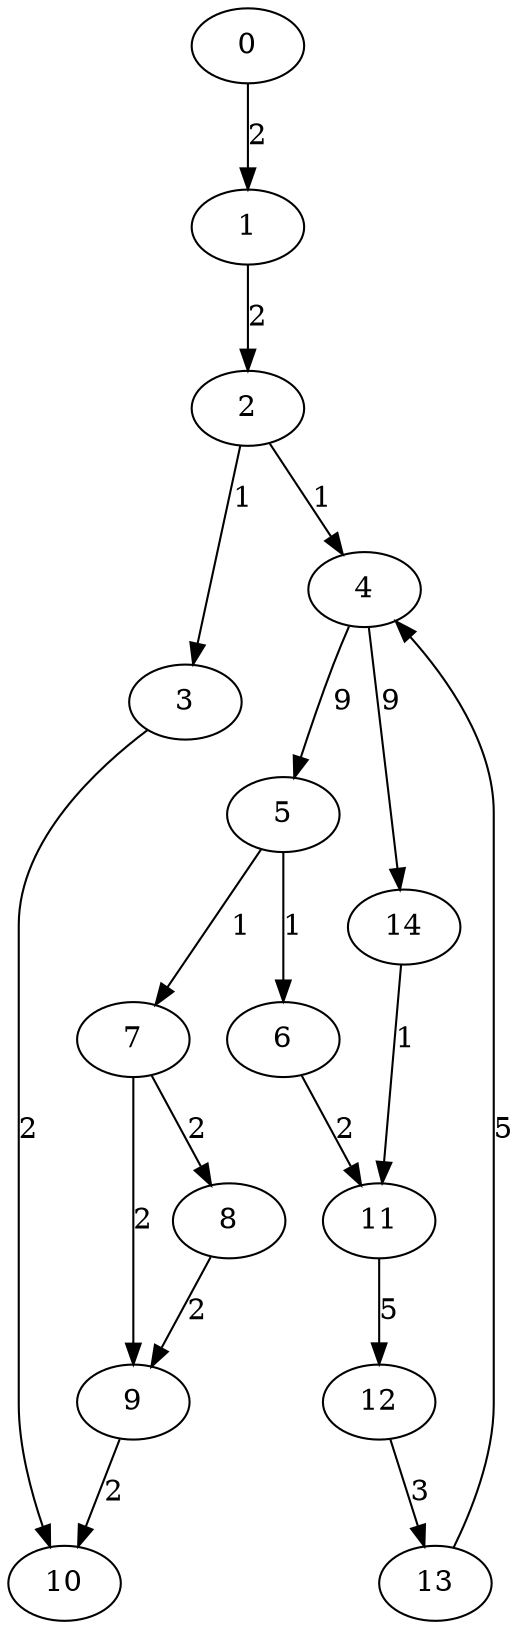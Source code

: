 digraph G {
	graph [bb="0,0,248,774"];
	node [label="\N"];
	8	 [height=0.5,
		pos="108,192",
		width=0.75];
	9	 [height=0.5,
		pos="65,105",
		width=0.75];
	8 -> 9	 [label=2,
		lp="92.5,148.5",
		pos="e,73.265,122.34 99.709,174.61 93.523,162.38 84.953,145.44 77.878,131.46"];
	10	 [height=0.5,
		pos="27,18",
		width=0.75];
	9 -> 10	 [label=2,
		lp="52.5,61.5",
		pos="e,34.304,35.339 57.673,87.611 52.259,75.499 44.779,58.768 38.561,44.86"];
	11	 [height=0.5,
		pos="180,192",
		width=0.75];
	12	 [height=0.5,
		pos="180,105",
		width=0.75];
	11 -> 12	 [label=5,
		lp="183.5,148.5",
		pos="e,180,123.18 180,173.8 180,162.16 180,146.55 180,133.24"];
	13	 [height=0.5,
		pos="221,18",
		width=0.75];
	12 -> 13	 [label=3,
		lp="205.5,61.5",
		pos="e,213.12,35.339 187.91,87.611 193.8,75.382 201.97,58.443 208.72,44.456"];
	2	 [height=0.5,
		pos="82,582",
		width=0.75];
	3	 [height=0.5,
		pos="43,441",
		width=0.75];
	2 -> 3	 [label=1,
		lp="76.5,538.5",
		pos="e,47.721,458.83 77.296,564.23 70.649,540.54 58.438,497.02 50.523,468.81"];
	4	 [height=0.5,
		pos="178,495",
		width=0.75];
	2 -> 4	 [label=1,
		lp="138.5,538.5",
		pos="e,162.44,509.77 97.852,566.96 113.37,553.22 137.18,532.14 154.82,516.52"];
	3 -> 10	 [label=2,
		lp="13.5,235.5",
		pos="e,21.621,35.736 34.502,423.6 24.724,403.18 10,366.96 10,334 10,334 10,334 10,104 10,84.248 14.469,62.407 18.824,45.81"];
	5	 [height=0.5,
		pos="137,387",
		width=0.75];
	4 -> 5	 [label=9,
		lp="167.5,441",
		pos="e,143.25,404.67 171.25,477.29 168.93,471.5 166.33,464.98 164,459 158.23,444.22 151.92,427.64 146.85,414.23"];
	14	 [height=0.5,
		pos="193,333",
		width=0.75];
	4 -> 14	 [label=9,
		lp="187.5,441",
		pos="e,191.41,351 179.61,476.88 182.2,449.21 187.33,394.44 190.44,361.33"];
	6	 [height=0.5,
		pos="137,279",
		width=0.75];
	5 -> 6	 [label=1,
		lp="140.5,333",
		pos="e,137,297.34 137,368.97 137,352.38 137,326.88 137,307.43"];
	7	 [height=0.5,
		pos="65,279",
		width=0.75];
	5 -> 7	 [label=1,
		lp="114.5,333",
		pos="e,75.667,295.7 126.38,370.36 114.52,352.9 95.186,324.44 81.388,304.13"];
	6 -> 11	 [label=2,
		lp="164.5,235.5",
		pos="e,171.73,209.34 145.29,261.61 151.48,249.38 160.05,232.44 167.12,218.46"];
	7 -> 8	 [label=2,
		lp="92.5,235.5",
		pos="e,99.735,209.34 73.291,261.61 79.477,249.38 88.047,232.44 95.122,218.46"];
	7 -> 9	 [label=2,
		lp="68.5,192",
		pos="e,65,123.05 65,260.88 65,231 65,169.11 65,133.27"];
	14 -> 11	 [label=1,
		lp="192.5,279",
		pos="e,181.61,210.18 191.41,314.96 189.19,291.3 185.17,248.26 182.54,220.15"];
	13 -> 4	 [label=5,
		lp="238.5,235.5",
		pos="e,192.09,479.2 225.43,35.799 229.53,52.85 235,80.071 235,104 235,388 235,388 235,388 235,419.77 214.89,451.2 198.56,471.48"];
	1	 [height=0.5,
		pos="82,669",
		width=0.75];
	1 -> 2	 [label=2,
		lp="85.5,625.5",
		pos="e,82,600.18 82,650.8 82,639.16 82,623.55 82,610.24"];
	0	 [height=0.5,
		pos="82,756",
		width=0.75];
	0 -> 1	 [label=2,
		lp="85.5,712.5",
		pos="e,82,687.18 82,737.8 82,726.16 82,710.55 82,697.24"];
}
